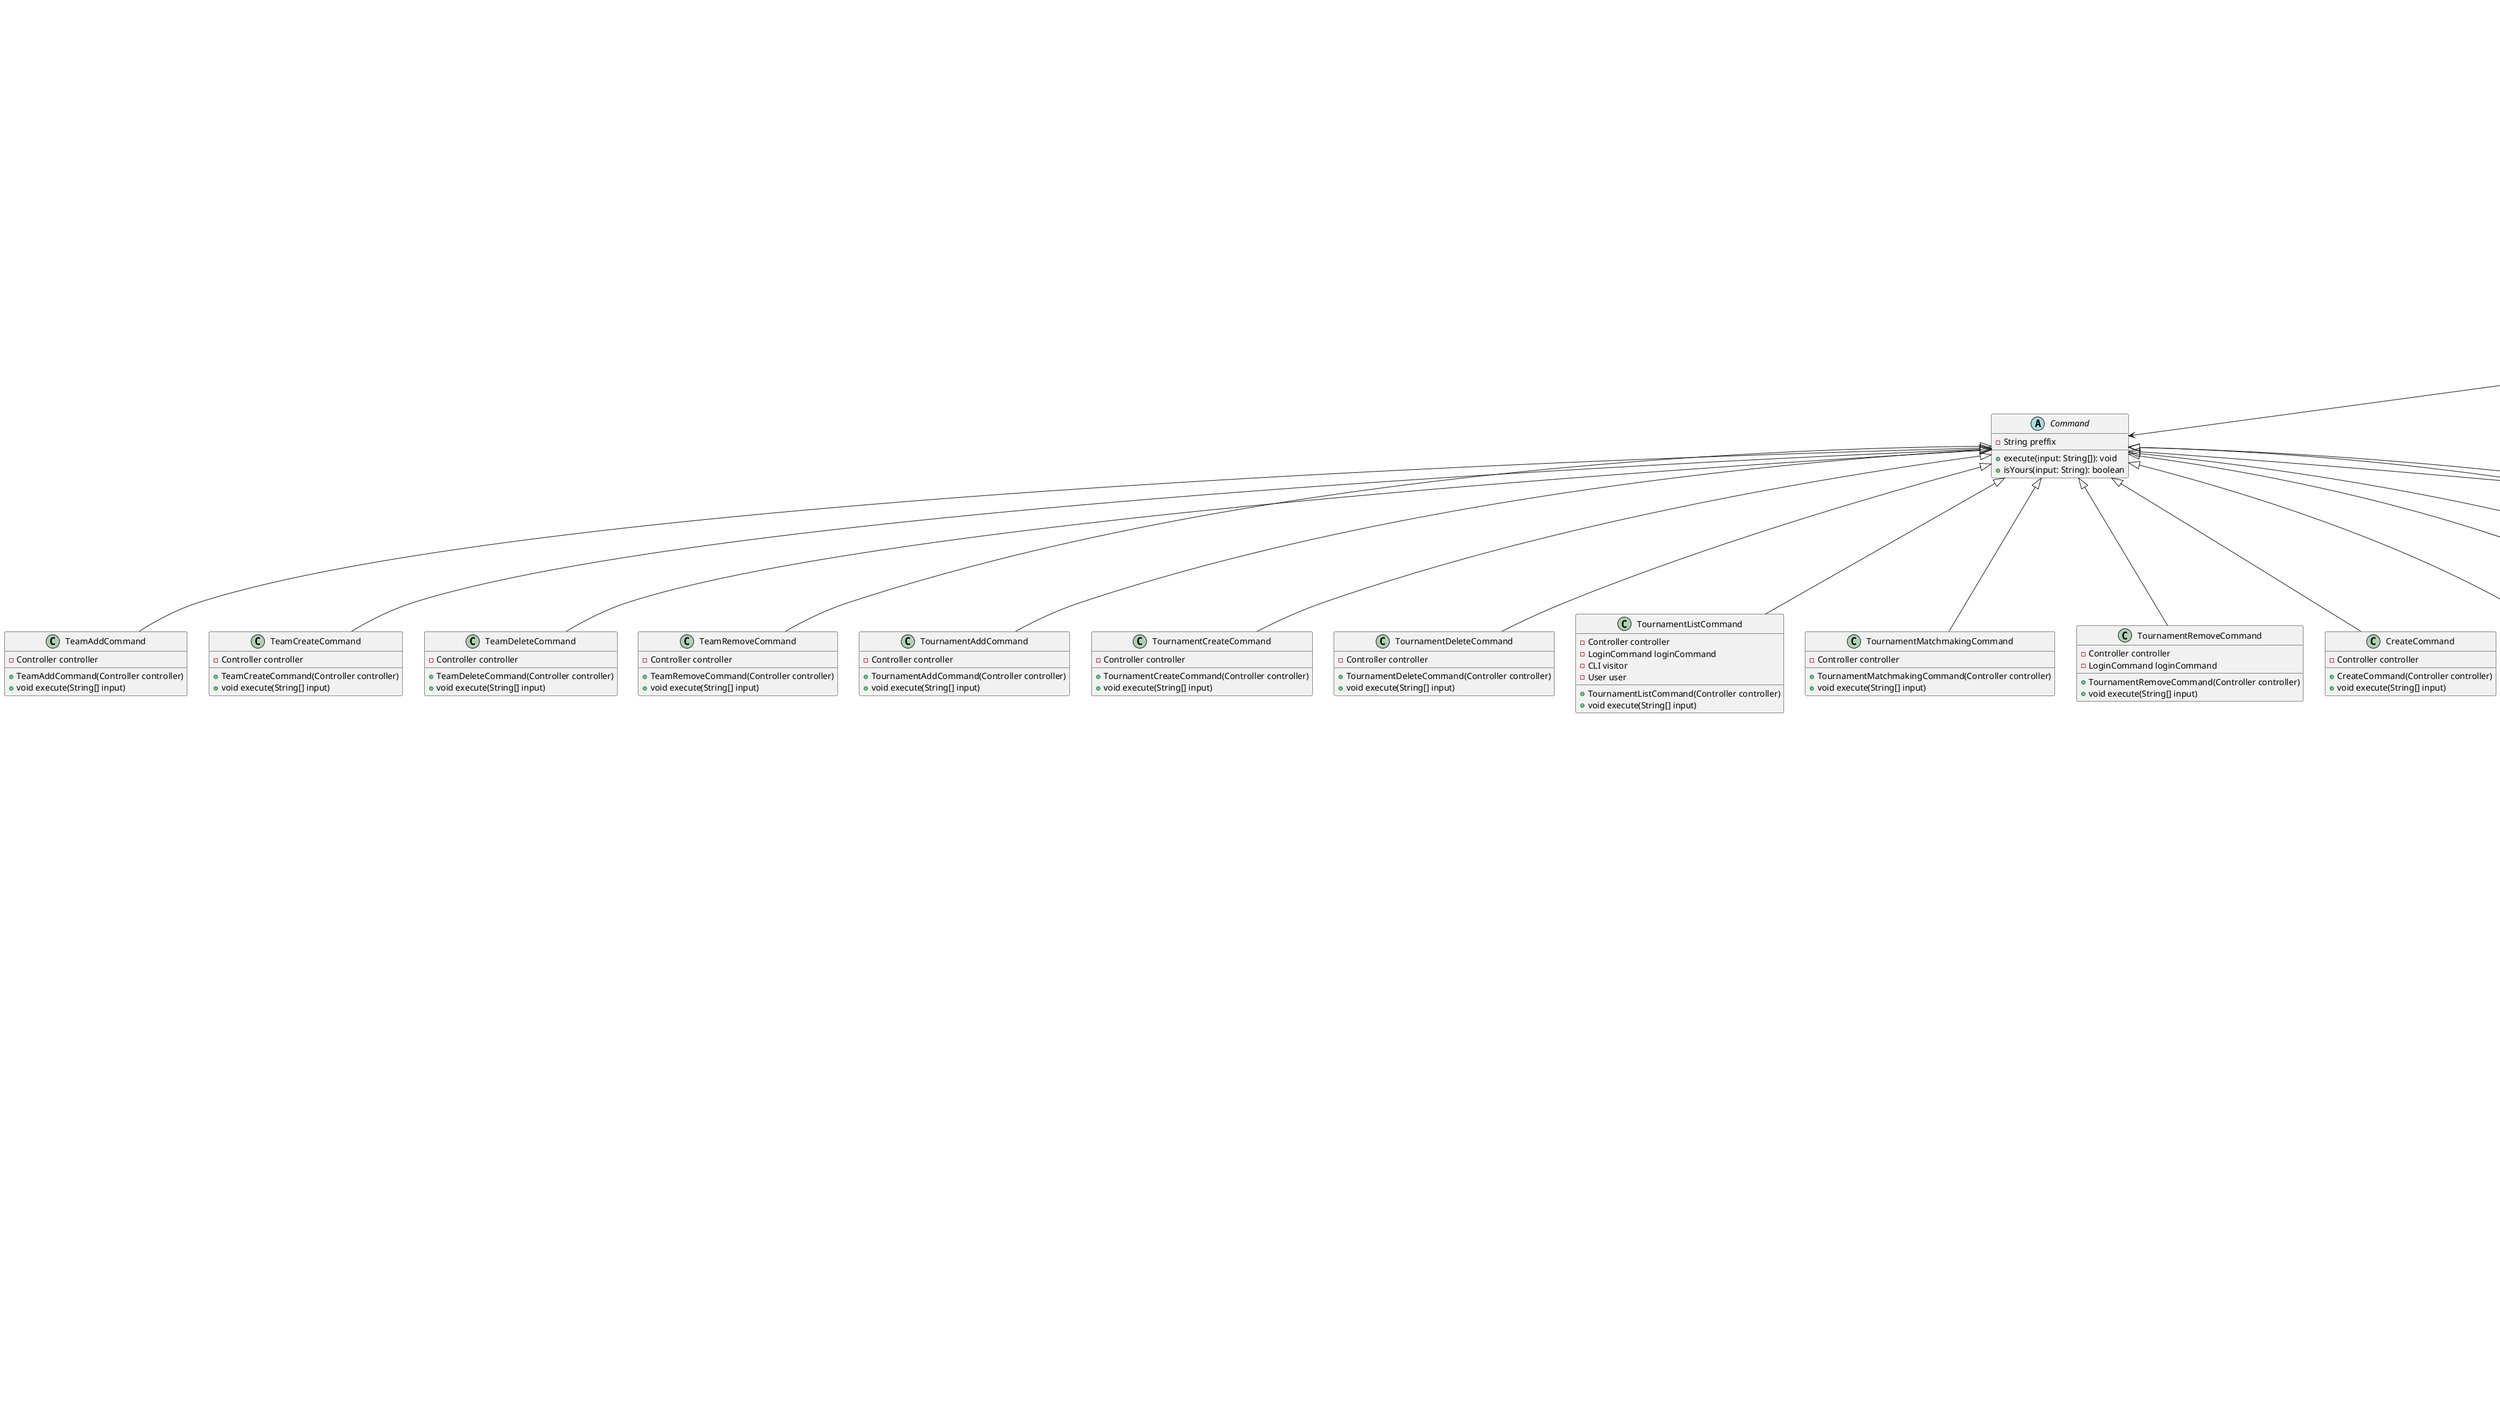 @startuml

' Class definitions
class CLI {
    - Controller controller
    - List<Command> enabledCommands
    - ErrorView error
    - List<Command> commandList
    + execute()
    + visit(player: Player)
    + visit(admin: Admin)
    + publicCommands()
    + tournamentList(player: Player)
    + tournamentList(admin: Admin)
}

abstract class Command {
    - String preffix
    + execute(input: String[]): void
    + isYours(input: String): boolean
}

class Controller {
    - PlayerList playerList
    - MatchList matchList
    - TeamList teamList
    - AdminList adminList
    - TournamentList tournamentList
    + createPlayer(...args)
    + deletePlayer(playerName: String)
    + teamCreate(teamName: String)
    + teamDelete(teamName: String)
    + tournamentCreate(name: String, start: String, end: String, category: String)
    + tournamentDelete(name: String)
    + tournamentAdd(name: String, participant: String)
    + tournamentRemove(player: Player)
    + tournamentMatchmakingAutomatic(name: String)
    + tournamentMatchmakingManual(name: String, player1: Participant, player2: Participant)
    + statisticsShow(player: String, stat: String)
    + showTournamentList()
    + showShuffleTournamentList()
}

class Player {
    - final String forename
    - final String surname
    - final String key
    - ArrayList<Statistic> statistics
    - boolean inTeam
    + Player(String forename, String surname, String key, String email, String password)
    + ArrayList<Statistic> getStatistics()
    + String getKey()
    + String getForename()
    + String getSurname()
    + boolean isInTeam()
    + void setInTeam(boolean inTeam)
    + void accept(VisitorUser visitor)
    + void tournamentList(VisitorUser visitor)
    + double getRank(Category category)
    + Player asPlayer()
    + Participant isParticipant(String key)
    + void printTable()
    + void printJSON()
}

class Admin {
    - ArrayList<Player> registeredPlayers
    - ArrayList<Team> registeredTeams
    + Admin(String email, String password)
    + void accept(VisitorUser visitor)
    + void tournamentList(VisitorUser visitor)

}

class Tournament {
    + String tournamentName
    + String startDate
    + String endDate
    + Category category
    + List<Participant> participants
    + MatchList matchList
    + ErrorView error
    + tournamentAdd(name: String, participant: String)
    + tournamentRemove(player: Player)
    + tournamentMatchmakingAutomatic(name: String)
    + tournamentMatchmakingManual(name: String, player1: Participant, player2: Participant)
}

class ErrorView {
    + writeln(error: Error)
}

class AdminList {
    -ArrayList<Admin> adminList
    +AdminList
    +ArrayList<Admin> getAdminList
    +Admin isAdmin(String email, String password)

}

class PlayerList {
  - ArrayList<Player> playerList
  + PlayerList(ArrayList<Player> playerList)
  + Player isPlayer(String email, String password)
  + Player isPlayer(String key)
  + void addPlayer(Player player)
  + void removePlayer(Player player)
  + Participant isParticipantPlayer(String key)
}

class Team {
    - ArrayList<Player> team
    - String teamName
    + Team(String teamName)
    + String getKey()
    + String getTeamName()
    + List<String> getPlayerNames()
    + void add(Player player)
    + void remove(Player player)
    + double getRank(Category category)
    + boolean isPlayerInTeam(Player player)
    + Participant isParticipant(String key)
}


class TeamList {
  - List<Team> teamList
  + TeamList(List<Team> teamList)
  + boolean existTeam(String teamName)
  + void add(Team team)
  + Team isTeam(String teamName)
  + Team whichTeam(Player player)
  + Participant isParticipantTeam(String key)
}

class Tournament {
  - String tournamentName
  - LocalDate startDate
  - LocalDate endDate
  - Category category
  - ArrayList<Participant> participants
  - MatchList matchList
  - ErrorView error
  + Tournament(String tournamentName, LocalDate startDate, LocalDate endDate, Category rankingCategory)
  + ArrayList<Participant> getParticipants()
  + String getTournamentName()
  + boolean currentlyCompeting(Participant participant)
  + void remove(Participant participant)
  + void showShuffleParticipants()
  + LocalDate getEndDate()
  + void shuffle()
  + void showRankingParticipants()
  + void remove(Player player, TeamList teamList)
  + void matchmake(Participant participant, Participant participant2)
  + boolean areBothCompeting(Participant participant1, Participant participant2)
  + void randomMatchmake()
}

class MatchList {
    - ArrayList<Match> matchList
    + MatchList()
    + ArrayList<Match> getMatchList()
    + boolean isPaired(Participant participant)
    + void clearmatchList()
    + void addMatch(Match match)
}

class TournamentList {
  - List<Tournament> tournamentList
  + TournamentList(List<Tournament> tournamentList)
  + List<Tournament> getTournamentList()
  + boolean isCompeting(Team team)
  + Tournament getTournamentParticipant(Participant participant)
  + Tournament isTournament(String tournamentName)
  + void add(Tournament tournament)
  + void remove(Tournament tournament)
}

class VisitorUser {
  + void visit(Player player)
  + void visit(Admin admin)
  + void tournamentList(Player player)
  + void tournamentList(Admin admin)
}

class CLI {
  - Controller controller
  - List<Command> enabledCommands
  - ErrorView error
  - List<Command> commandList
  + CLI()
  + void execute()
  + void visit(Player player)
  + void visit(Admin admin)
  + void tournamentList(Player player)
  + void tournamentList(Admin admin)
  + publicCommands()
  + static void main(String[] args)
}

class CreateCommand {
  - Controller controller
  + CreateCommand(Controller controller)
  + void execute(String[] input)
}

class ClearMatchmakeCommand {
  - Controller controller
  + ClearMatchmakeCommand()
  + void execute(String[] input)
}

class ErrorView {
  - static final String[] MESSAGES
  + void writeln(Error error)
}

class ExitCommand {
  + ExitCommand()
  + void execute(String[] input)
}

class LoginCommand {
  - Controller controller
  - boolean logged
  - User user
  + LoginCommand(Controller controller)
  + void execute(String[] input)
  + boolean getLogged()
  + User isLogged()
  + void logout()
}

class LogoutCommand {
  - LoginCommand loginCommand
  + LogoutCommand()
  + void execute(String[] input)
}

class PlayerDeleteCommand {
  - PlayerList playerList
  - Controller controller
  - ErrorView error
  + PlayerDeleteCommand(Controller controller)
  + void execute(String[] input)
}

class StatisticsShowCommand {
  - Controller controller
  + StatisticsShowCommand(Controller controller)
  + void execute(String[] input)
}

class Statistic {
    - Category category
    - double value
    + Statistic(Category category, double value)
    + Category getCategory()
    + double getValue()
}

class TeamAddCommand {
  - Controller controller
  + TeamAddCommand(Controller controller)
  + void execute(String[] input)
}

class TeamCreateCommand {
  - Controller controller
  + TeamCreateCommand(Controller controller)
  + void execute(String[] input)
}

class TeamDeleteCommand {
  - Controller controller
  + TeamDeleteCommand(Controller controller)
  + void execute(String[] input)
}

class TeamRemoveCommand {
  - Controller controller
  + TeamRemoveCommand(Controller controller)
  + void execute(String[] input)
}

class TournamentAddCommand {
  - Controller controller
  + TournamentAddCommand(Controller controller)
  + void execute(String[] input)
}

class TournamentCreateCommand {
  - Controller controller
  + TournamentCreateCommand(Controller controller)
  + void execute(String[] input)
}

class TournamentDeleteCommand {
  - Controller controller
  + TournamentDeleteCommand(Controller controller)
  + void execute(String[] input)
}

class TournamentListCommand {
  - Controller controller
  - LoginCommand loginCommand
  - CLI visitor
  - User user
  + TournamentListCommand(Controller controller)
  + void execute(String[] input)
}

class TournamentMatchmakingCommand {
  - Controller controller
  + TournamentMatchmakingCommand(Controller controller)
  + void execute(String[] input)
}

class TournamentRemoveCommand {
  - Controller controller
  - LoginCommand loginCommand
  + TournamentRemoveCommand(Controller controller)
  + void execute(String[] input)
}
class Error {
    + boolean isNull()
}

interface Participant {
    + String getKey()
    + double getRank(Category category)
    + Participant isParticipant(String key)
}

enum Category {
    SCORED_POINTS
    MATCHES_WON
    ASSISTS_POINTS
    WON_TOURNAMENTS
    EARNED_PRIZE
}

enum Error {
    PLAYER_NOT_FOUND
    PLAYER_ALREADY_EXISTS
    PLAYER_ALREADY_MATCHED
    COMMAND_NOT_FOUND
    NULL
}

' Associations
CLI --> Controller
CLI --> Command
CLI --> ErrorView
Command <|-- CreateCommand
Command <|-- TournamentCreateCommand
Command <|-- TournamentRemoveCommand
Command <|-- TournamentListCommand
Command <|-- TournamentAddCommand
Command <|-- TournamentDeleteCommand
Command <|-- TournamentMatchmakingCommand
Command <|-- TeamAddCommand
Command <|-- TeamCreateCommand
Command <|-- TeamDeleteCommand
Command <|-- TeamRemoveCommand
Command <|-- PlayerDeleteCommand
Command <|-- LoginCommand
Command <|-- LogoutCommand
Command <|-- StatisticsShowCommand
Command <|-- ExitCommand
Command <|-- ClearMatchmakeCommand
PlayerList --> CLI
Controller --> PlayerList
Controller --> MatchList
Controller --> TeamList
Controller --> AdminList
Controller --> TournamentList
TournamentList --> CLI
PlayerList --> Player
PlayerList --> Participant
Statistic --> Category
TeamList --> Team
Tournament --> Participant
Tournament --> MatchList
TournamentList --> Tournament
VisitorUser --> Player
VisitorUser --> Admin
Participant --> Category
Error ..> Error : <<enum>>
ErrorView --> Error

@enduml
